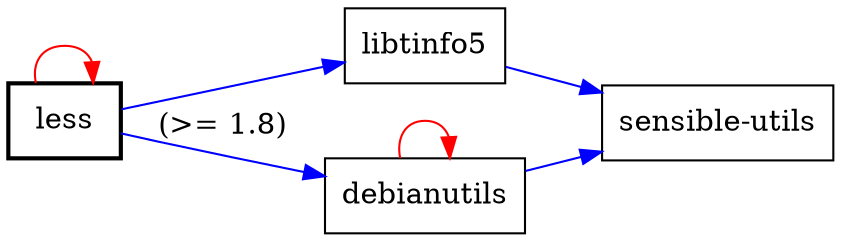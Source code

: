 digraph "less" {
	rankdir=LR;
	node [shape=box];
	"less" -> "libtinfo5" [color=blue];
	"libtinfo5" -> "sensible-utils" [color=blue];
	"less" -> "debianutils" [color=blue,label="(>= 1.8)"];
	"debianutils" -> "sensible-utils" [color=blue];
	"debianutils" -> "debianutils" [color=red];
	"less" -> "less" [color=red];
	"less" [style="setlinewidth(2)"]
}
// Excluded dependencies:
// libc6 multiarch-support
// total size of all shown packages: 1207296
// download size of all shown packages: 283108
